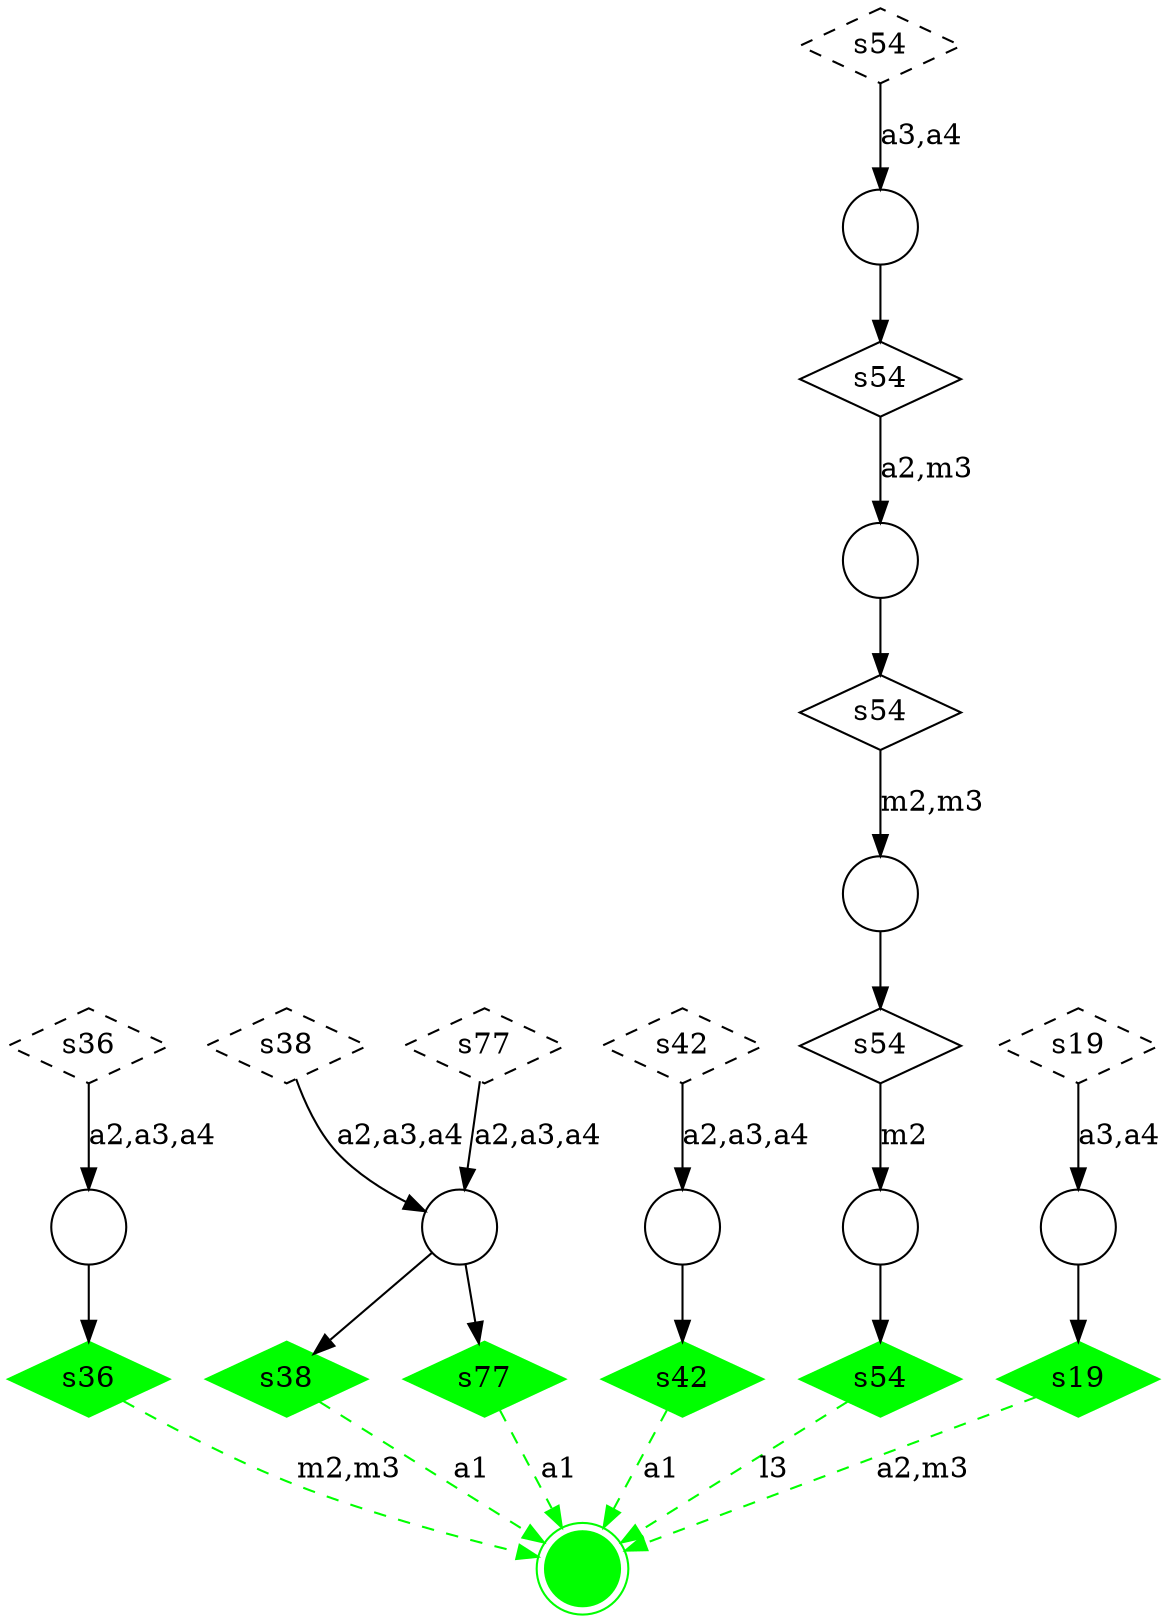 digraph G {
  m8 [shape=circle,  label=""];
  m7 [shape=circle,  label=""];
  m1 [shape=doublecircle, color = "green", style = "filled", label=""];
  m10 [shape=circle,  label=""];
  m5 [shape=circle,  label=""];
  m3 [shape=circle,  label=""];
  m6 [shape=circle,  label=""];
  m9 [shape=circle,  label=""];
  m0 [shape=circle,  label=""];
  u_s19_0 [shape=diamond, style = "dashed", label="s19"];
  u_s19_1 [shape=diamond, color = "green", style = "filled", label="s19"];
  u_s36_0 [shape=diamond, style = "dashed", label="s36"];
  u_s36_1 [shape=diamond, color = "green", style = "filled", label="s36"];
  u_s38_0 [shape=diamond, style = "dashed", label="s38"];
  u_s38_1 [shape=diamond, color = "green", style = "filled", label="s38"];
  u_s42_0 [shape=diamond, style = "dashed", label="s42"];
  u_s42_1 [shape=diamond, color = "green", style = "filled", label="s42"];
  u_s54_0 [shape=diamond, style = "dashed", label="s54"];
  u_s54_1 [shape=diamond,  label="s54"];
  u_s54_2 [shape=diamond,  label="s54"];
  u_s54_3 [shape=diamond,  label="s54"];
  u_s54_4 [shape=diamond, color = "green", style = "filled", label="s54"];
  u_s77_0 [shape=diamond, style = "dashed", label="s77"];
  u_s77_1 [shape=diamond, color = "green", style = "filled", label="s77"];
  u_s19_0 -> m8 [label="a3,a4" ];
  m8 -> u_s19_1 [label="" ];
  u_s19_1 -> m1 [label="a2,m3" , color = "green", style = "dashed"];
  u_s36_0 -> m10 [label="a2,a3,a4" ];
  m10 -> u_s36_1 [label="" ];
  u_s36_1 -> m1 [label="m2,m3" , color = "green", style = "dashed"];
  u_s38_0 -> m6 [label="a2,a3,a4" ];
  m6 -> u_s38_1 [label="" ];
  u_s38_1 -> m1 [label="a1" , color = "green", style = "dashed"];
  u_s42_0 -> m0 [label="a2,a3,a4" ];
  m0 -> u_s42_1 [label="" ];
  u_s42_1 -> m1 [label="a1" , color = "green", style = "dashed"];
  u_s54_0 -> m3 [label="a3,a4" ];
  m3 -> u_s54_1 [label="" ];
  u_s54_1 -> m7 [label="a2,m3" ];
  m7 -> u_s54_2 [label="" ];
  u_s54_2 -> m9 [label="m2,m3" ];
  m9 -> u_s54_3 [label="" ];
  u_s54_3 -> m5 [label="m2" ];
  m5 -> u_s54_4 [label="" ];
  u_s54_4 -> m1 [label="l3" , color = "green", style = "dashed"];
  u_s77_0 -> m6 [label="a2,a3,a4" ];
  m6 -> u_s77_1 [label="" ];
  u_s77_1 -> m1 [label="a1" , color = "green", style = "dashed"];
}
